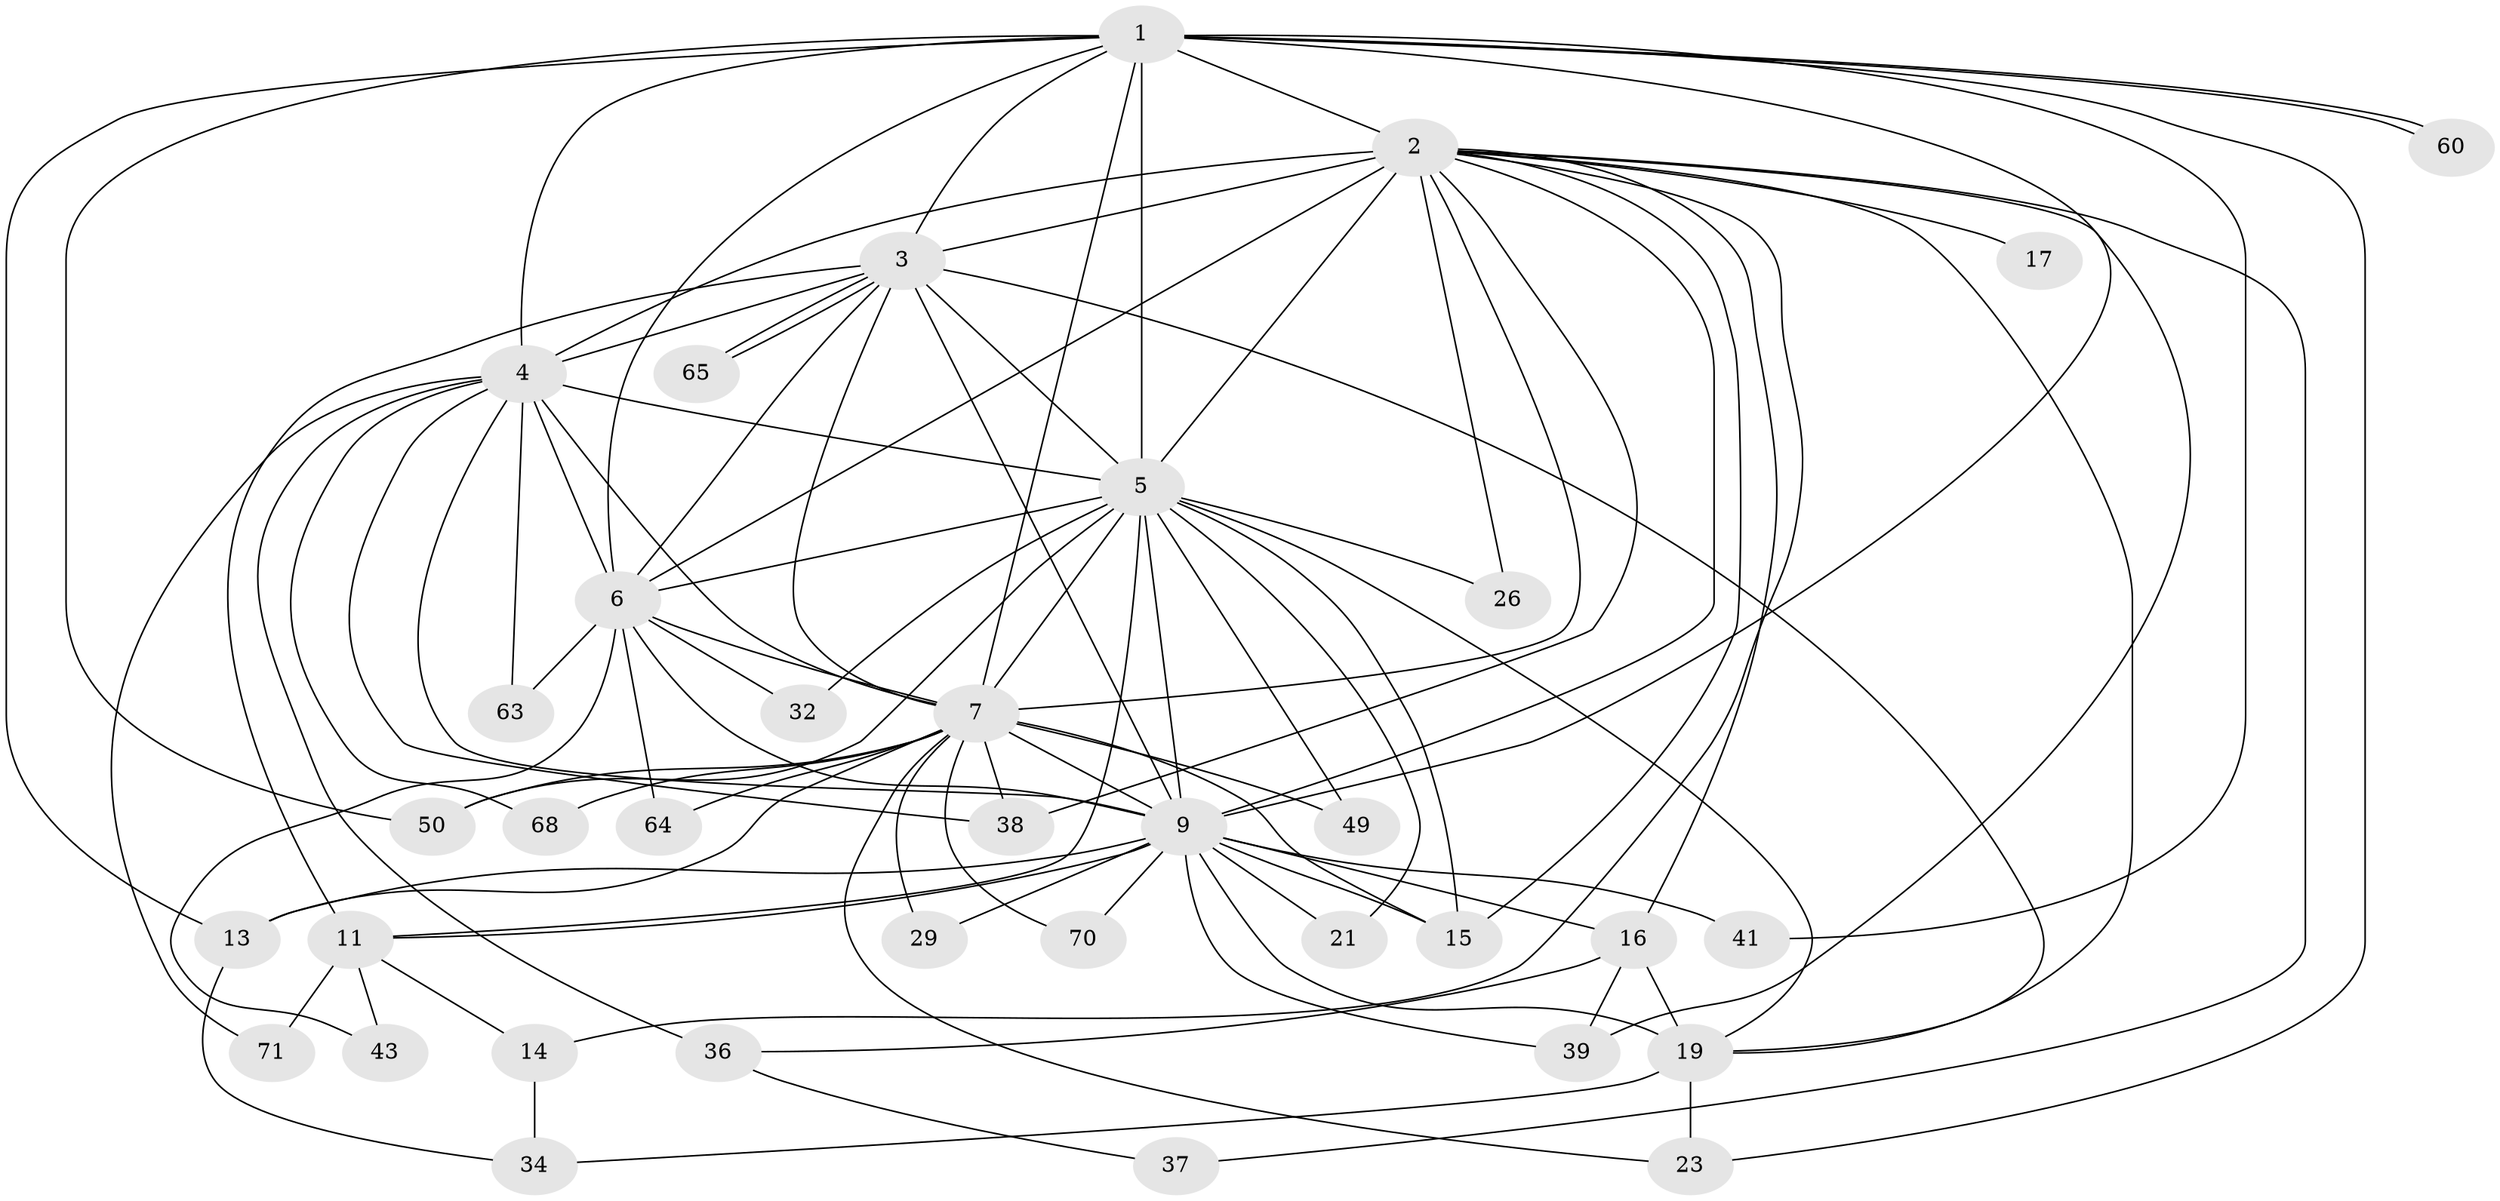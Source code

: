 // original degree distribution, {18: 0.013888888888888888, 16: 0.027777777777777776, 15: 0.013888888888888888, 20: 0.027777777777777776, 14: 0.013888888888888888, 25: 0.013888888888888888, 23: 0.013888888888888888, 12: 0.013888888888888888, 6: 0.027777777777777776, 3: 0.16666666666666666, 5: 0.027777777777777776, 4: 0.027777777777777776, 2: 0.5972222222222222, 7: 0.013888888888888888}
// Generated by graph-tools (version 1.1) at 2025/17/03/04/25 18:17:54]
// undirected, 36 vertices, 95 edges
graph export_dot {
graph [start="1"]
  node [color=gray90,style=filled];
  1 [super="+12"];
  2 [super="+33+8+67+52+48+25"];
  3 [super="+40"];
  4;
  5 [super="+10+27+46+54+55+24+28+69"];
  6;
  7;
  9 [super="+51"];
  11;
  13 [super="+66+59"];
  14;
  15;
  16 [super="+18"];
  17;
  19 [super="+30+58+62"];
  21;
  23 [super="+31"];
  26;
  29;
  32;
  34;
  36;
  37;
  38 [super="+72"];
  39 [super="+53"];
  41;
  43;
  49;
  50;
  60;
  63;
  64;
  65;
  68;
  70;
  71;
  1 -- 2 [weight=3];
  1 -- 3;
  1 -- 4;
  1 -- 5 [weight=3];
  1 -- 6;
  1 -- 7 [weight=2];
  1 -- 9;
  1 -- 23;
  1 -- 41;
  1 -- 50;
  1 -- 60;
  1 -- 60;
  1 -- 13 [weight=2];
  2 -- 3 [weight=2];
  2 -- 4 [weight=4];
  2 -- 5 [weight=6];
  2 -- 6 [weight=3];
  2 -- 7 [weight=4];
  2 -- 9 [weight=3];
  2 -- 14;
  2 -- 37;
  2 -- 39;
  2 -- 15;
  2 -- 16 [weight=2];
  2 -- 17;
  2 -- 26;
  2 -- 19;
  2 -- 38;
  3 -- 4;
  3 -- 5 [weight=3];
  3 -- 6;
  3 -- 7;
  3 -- 9 [weight=2];
  3 -- 11;
  3 -- 19;
  3 -- 65;
  3 -- 65;
  4 -- 5 [weight=2];
  4 -- 6;
  4 -- 7;
  4 -- 9;
  4 -- 36;
  4 -- 38;
  4 -- 63;
  4 -- 68;
  4 -- 71;
  5 -- 6 [weight=2];
  5 -- 7 [weight=4];
  5 -- 9 [weight=2];
  5 -- 26;
  5 -- 32;
  5 -- 19;
  5 -- 21;
  5 -- 15;
  5 -- 50;
  5 -- 49;
  5 -- 11;
  6 -- 7;
  6 -- 9;
  6 -- 32;
  6 -- 43;
  6 -- 63;
  6 -- 64;
  7 -- 9 [weight=2];
  7 -- 13;
  7 -- 15;
  7 -- 23;
  7 -- 29;
  7 -- 49;
  7 -- 50;
  7 -- 64;
  7 -- 68;
  7 -- 70;
  7 -- 38;
  9 -- 11;
  9 -- 13;
  9 -- 15;
  9 -- 16;
  9 -- 21;
  9 -- 29;
  9 -- 39;
  9 -- 41;
  9 -- 70;
  9 -- 19 [weight=2];
  11 -- 14;
  11 -- 43;
  11 -- 71;
  13 -- 34;
  14 -- 34;
  16 -- 36;
  16 -- 39;
  16 -- 19;
  19 -- 34;
  19 -- 23;
  36 -- 37;
}
